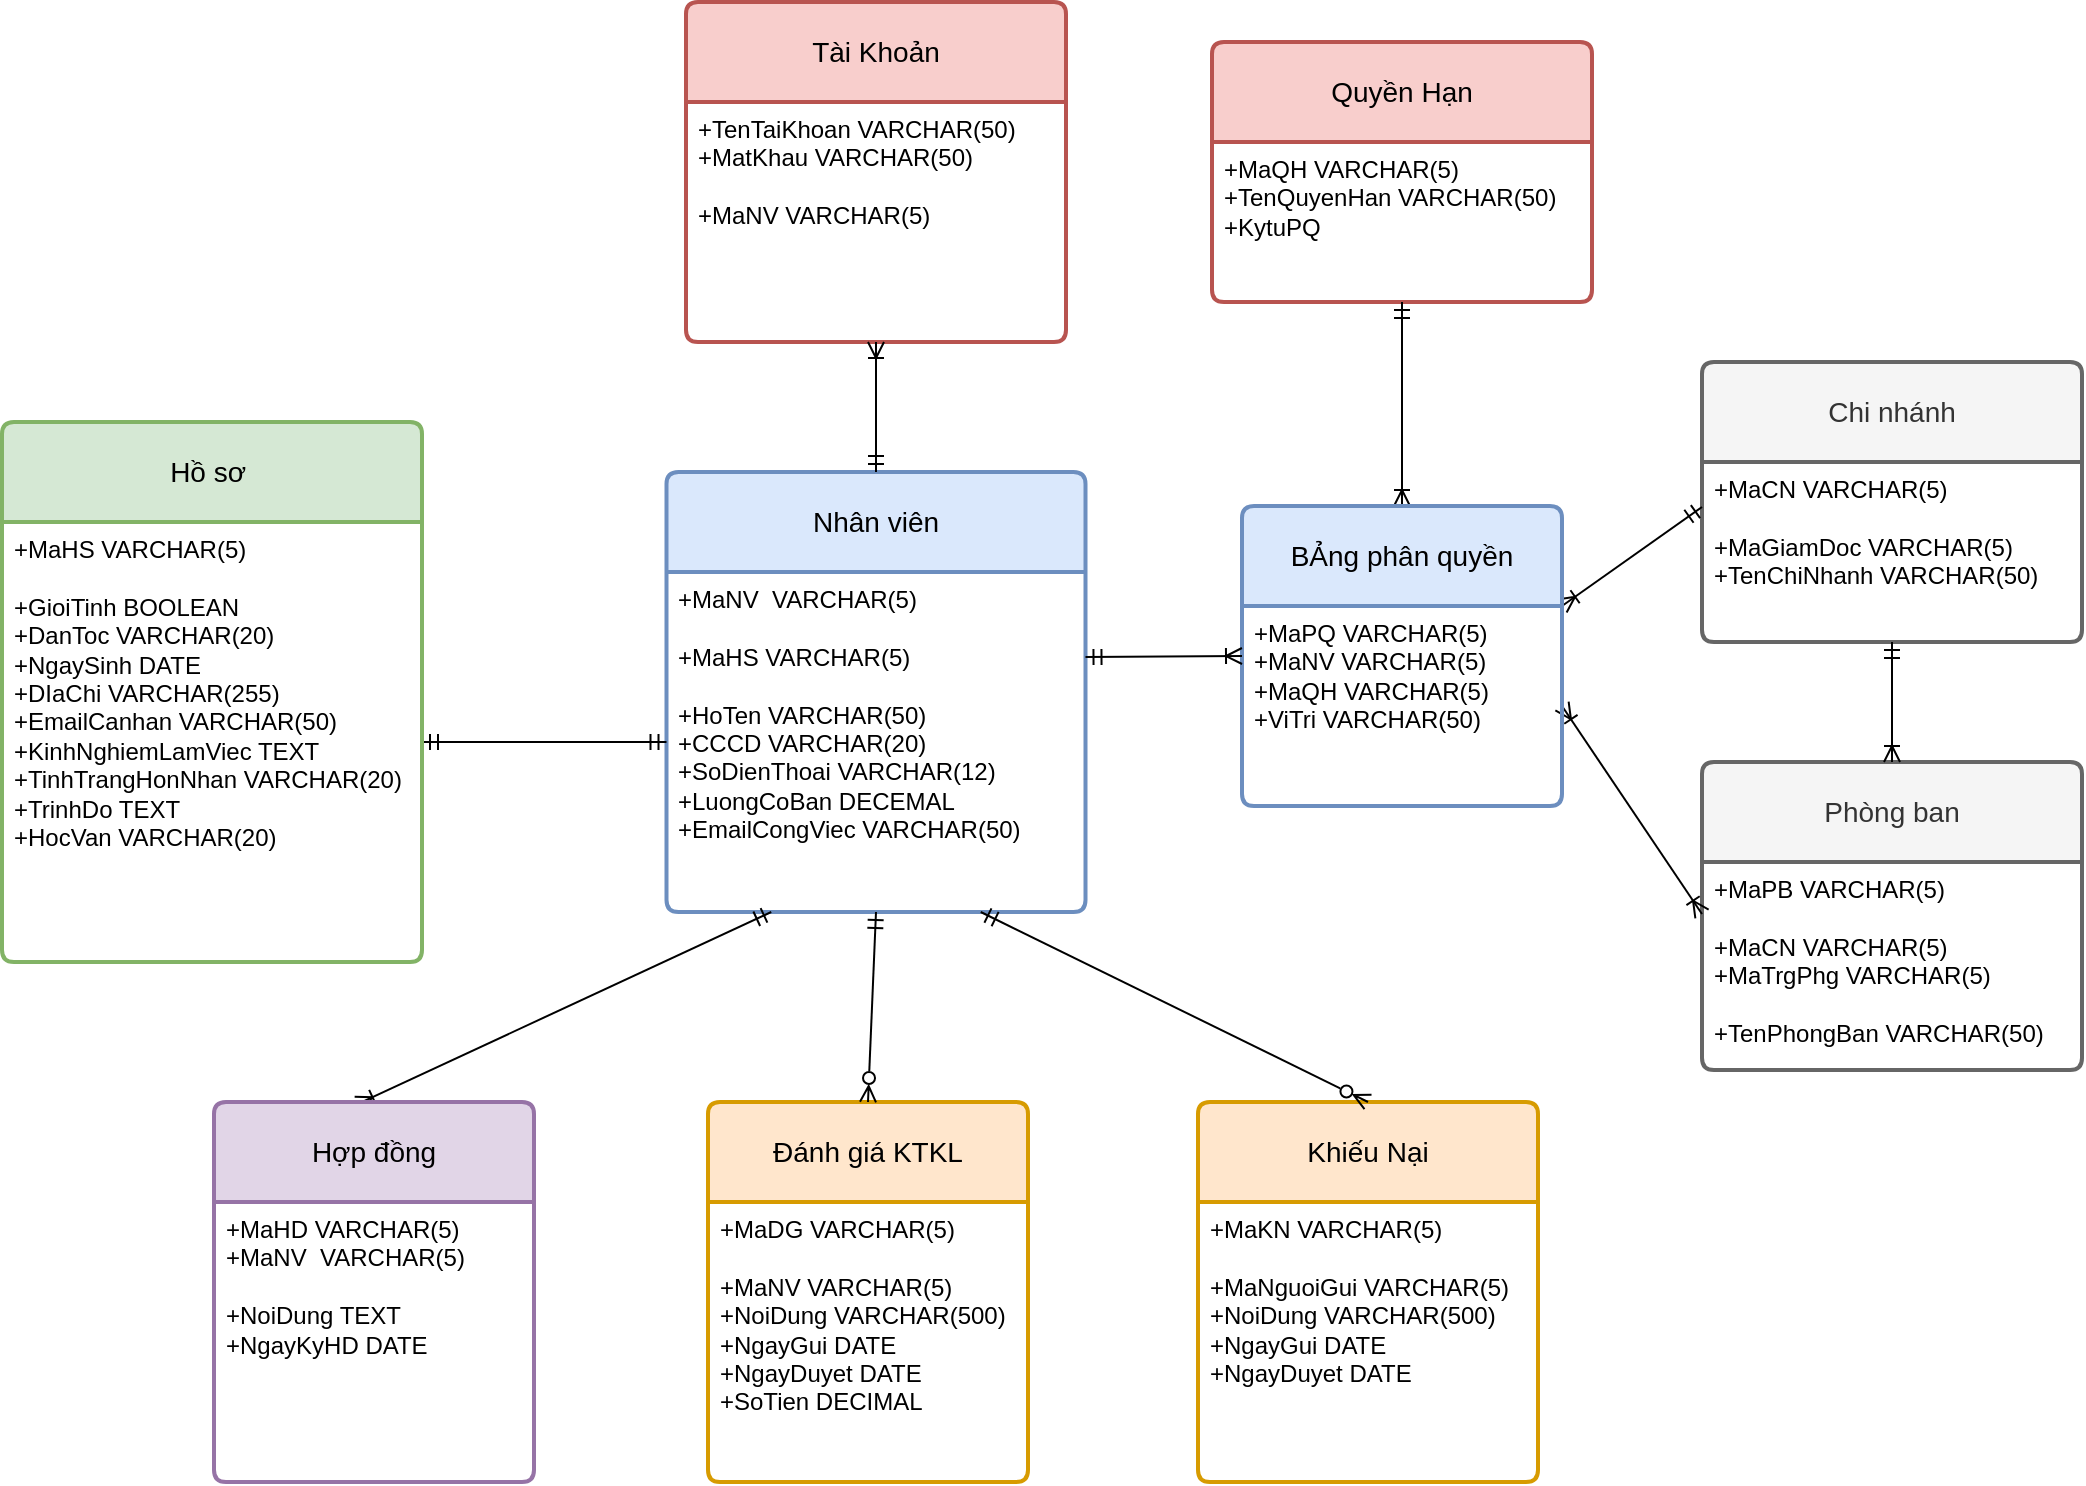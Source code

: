 <mxfile version="22.1.2" type="github">
  <diagram id="C5RBs43oDa-KdzZeNtuy" name="Page-1">
    <mxGraphModel dx="1400" dy="780" grid="1" gridSize="10" guides="1" tooltips="1" connect="1" arrows="1" fold="1" page="1" pageScale="1" pageWidth="1654" pageHeight="1169" math="0" shadow="0">
      <root>
        <mxCell id="WIyWlLk6GJQsqaUBKTNV-0" />
        <mxCell id="WIyWlLk6GJQsqaUBKTNV-1" parent="WIyWlLk6GJQsqaUBKTNV-0" />
        <mxCell id="ZNPZ2HFQagIpgvbCFuVt-0" value="Tài Khoản" style="swimlane;childLayout=stackLayout;horizontal=1;startSize=50;horizontalStack=0;rounded=1;fontSize=14;fontStyle=0;strokeWidth=2;resizeParent=0;resizeLast=1;shadow=0;dashed=0;align=center;arcSize=4;whiteSpace=wrap;html=1;fillColor=#f8cecc;strokeColor=#b85450;" parent="WIyWlLk6GJQsqaUBKTNV-1" vertex="1">
          <mxGeometry x="742" y="200" width="190" height="170" as="geometry" />
        </mxCell>
        <mxCell id="ZNPZ2HFQagIpgvbCFuVt-1" value="+TenTaiKhoan VARCHAR(50)&lt;br&gt;+MatKhau VARCHAR(50)&lt;br&gt;&lt;br&gt;+MaNV VARCHAR(5)" style="align=left;strokeColor=none;fillColor=none;spacingLeft=4;fontSize=12;verticalAlign=top;resizable=0;rotatable=0;part=1;html=1;" parent="ZNPZ2HFQagIpgvbCFuVt-0" vertex="1">
          <mxGeometry y="50" width="190" height="120" as="geometry" />
        </mxCell>
        <mxCell id="ZNPZ2HFQagIpgvbCFuVt-3" value="Quyền Hạn" style="swimlane;childLayout=stackLayout;horizontal=1;startSize=50;horizontalStack=0;rounded=1;fontSize=14;fontStyle=0;strokeWidth=2;resizeParent=0;resizeLast=1;shadow=0;dashed=0;align=center;arcSize=4;whiteSpace=wrap;html=1;fillColor=#f8cecc;strokeColor=#b85450;" parent="WIyWlLk6GJQsqaUBKTNV-1" vertex="1">
          <mxGeometry x="1005" y="220" width="190" height="130" as="geometry" />
        </mxCell>
        <mxCell id="ZNPZ2HFQagIpgvbCFuVt-4" value="+MaQH VARCHAR(5)&lt;br&gt;+TenQuyenHan VARCHAR(50)&lt;br&gt;+KytuPQ" style="align=left;strokeColor=none;fillColor=none;spacingLeft=4;fontSize=12;verticalAlign=top;resizable=0;rotatable=0;part=1;html=1;" parent="ZNPZ2HFQagIpgvbCFuVt-3" vertex="1">
          <mxGeometry y="50" width="190" height="80" as="geometry" />
        </mxCell>
        <mxCell id="ZNPZ2HFQagIpgvbCFuVt-6" value="" style="fontSize=12;html=1;endArrow=ERoneToMany;startArrow=ERmandOne;rounded=0;exitX=0.5;exitY=1;exitDx=0;exitDy=0;entryX=0.5;entryY=0;entryDx=0;entryDy=0;" parent="WIyWlLk6GJQsqaUBKTNV-1" source="ZNPZ2HFQagIpgvbCFuVt-4" target="vgs33g2SCVEM4h5miIkI-0" edge="1">
          <mxGeometry width="100" height="100" relative="1" as="geometry">
            <mxPoint x="622" y="260" as="sourcePoint" />
            <mxPoint x="740" y="230" as="targetPoint" />
          </mxGeometry>
        </mxCell>
        <mxCell id="ZNPZ2HFQagIpgvbCFuVt-7" value="Nhân viên" style="swimlane;childLayout=stackLayout;horizontal=1;startSize=50;horizontalStack=0;rounded=1;fontSize=14;fontStyle=0;strokeWidth=2;resizeParent=0;resizeLast=1;shadow=0;dashed=0;align=center;arcSize=4;whiteSpace=wrap;html=1;fillColor=#dae8fc;strokeColor=#6c8ebf;" parent="WIyWlLk6GJQsqaUBKTNV-1" vertex="1">
          <mxGeometry x="732.25" y="435" width="209.5" height="220" as="geometry">
            <mxRectangle x="95" y="345" width="100" height="50" as="alternateBounds" />
          </mxGeometry>
        </mxCell>
        <mxCell id="ZNPZ2HFQagIpgvbCFuVt-8" value="+MaNV&amp;nbsp; VARCHAR(5)&lt;br&gt;&lt;br&gt;+MaHS VARCHAR(5)&lt;br&gt;&lt;br&gt;+HoTen VARCHAR(50)&lt;br&gt;+CCCD VARCHAR(20)&lt;br&gt;+SoDienThoai VARCHAR(12)&lt;br style=&quot;border-color: var(--border-color);&quot;&gt;+LuongCoBan DECEMAL&lt;br style=&quot;border-color: var(--border-color);&quot;&gt;+EmailCongViec VARCHAR(50)" style="align=left;strokeColor=none;fillColor=none;spacingLeft=4;fontSize=12;verticalAlign=top;resizable=0;rotatable=0;part=1;html=1;" parent="ZNPZ2HFQagIpgvbCFuVt-7" vertex="1">
          <mxGeometry y="50" width="209.5" height="170" as="geometry" />
        </mxCell>
        <mxCell id="ZNPZ2HFQagIpgvbCFuVt-9" value="Phòng ban" style="swimlane;childLayout=stackLayout;horizontal=1;startSize=50;horizontalStack=0;rounded=1;fontSize=14;fontStyle=0;strokeWidth=2;resizeParent=0;resizeLast=1;shadow=0;dashed=0;align=center;arcSize=4;whiteSpace=wrap;html=1;fillColor=#f5f5f5;strokeColor=#666666;fontColor=#333333;" parent="WIyWlLk6GJQsqaUBKTNV-1" vertex="1">
          <mxGeometry x="1250" y="580" width="190" height="154" as="geometry" />
        </mxCell>
        <mxCell id="ZNPZ2HFQagIpgvbCFuVt-10" value="+MaPB VARCHAR(5)&lt;br&gt;&lt;br&gt;+MaCN VARCHAR(5)&lt;br&gt;+MaTrgPhg VARCHAR(5)&lt;br&gt;&lt;br&gt;+TenPhongBan VARCHAR(50)" style="align=left;strokeColor=none;fillColor=none;spacingLeft=4;fontSize=12;verticalAlign=top;resizable=0;rotatable=0;part=1;html=1;" parent="ZNPZ2HFQagIpgvbCFuVt-9" vertex="1">
          <mxGeometry y="50" width="190" height="104" as="geometry" />
        </mxCell>
        <mxCell id="ZNPZ2HFQagIpgvbCFuVt-11" value="Chi nhánh" style="swimlane;childLayout=stackLayout;horizontal=1;startSize=50;horizontalStack=0;rounded=1;fontSize=14;fontStyle=0;strokeWidth=2;resizeParent=0;resizeLast=1;shadow=0;dashed=0;align=center;arcSize=4;whiteSpace=wrap;html=1;fillColor=#f5f5f5;strokeColor=#666666;fontColor=#333333;" parent="WIyWlLk6GJQsqaUBKTNV-1" vertex="1">
          <mxGeometry x="1250" y="380" width="190" height="140" as="geometry" />
        </mxCell>
        <mxCell id="ZNPZ2HFQagIpgvbCFuVt-12" value="+MaCN VARCHAR(5)&lt;br&gt;&lt;br&gt;+MaGiamDoc VARCHAR(5)&lt;br&gt;+TenChiNhanh VARCHAR(50)" style="align=left;strokeColor=none;fillColor=none;spacingLeft=4;fontSize=12;verticalAlign=top;resizable=0;rotatable=0;part=1;html=1;" parent="ZNPZ2HFQagIpgvbCFuVt-11" vertex="1">
          <mxGeometry y="50" width="190" height="90" as="geometry" />
        </mxCell>
        <mxCell id="ZNPZ2HFQagIpgvbCFuVt-17" value="Đánh giá KTKL" style="swimlane;childLayout=stackLayout;horizontal=1;startSize=50;horizontalStack=0;rounded=1;fontSize=14;fontStyle=0;strokeWidth=2;resizeParent=0;resizeLast=1;shadow=0;dashed=0;align=center;arcSize=4;whiteSpace=wrap;html=1;fillColor=#ffe6cc;strokeColor=#d79b00;" parent="WIyWlLk6GJQsqaUBKTNV-1" vertex="1">
          <mxGeometry x="753" y="750" width="160" height="190" as="geometry" />
        </mxCell>
        <mxCell id="ZNPZ2HFQagIpgvbCFuVt-18" value="+MaDG VARCHAR(5)&lt;br&gt;&lt;br&gt;+MaNV VARCHAR(5)&lt;br&gt;+NoiDung VARCHAR(500)&lt;br&gt;+NgayGui DATE&lt;br&gt;+NgayDuyet DATE&lt;br&gt;+SoTien DECIMAL" style="align=left;strokeColor=none;fillColor=none;spacingLeft=4;fontSize=12;verticalAlign=top;resizable=0;rotatable=0;part=1;html=1;" parent="ZNPZ2HFQagIpgvbCFuVt-17" vertex="1">
          <mxGeometry y="50" width="160" height="140" as="geometry" />
        </mxCell>
        <mxCell id="ZNPZ2HFQagIpgvbCFuVt-19" value="Khiếu Nại" style="swimlane;childLayout=stackLayout;horizontal=1;startSize=50;horizontalStack=0;rounded=1;fontSize=14;fontStyle=0;strokeWidth=2;resizeParent=0;resizeLast=1;shadow=0;dashed=0;align=center;arcSize=4;whiteSpace=wrap;html=1;fillColor=#ffe6cc;strokeColor=#d79b00;" parent="WIyWlLk6GJQsqaUBKTNV-1" vertex="1">
          <mxGeometry x="998" y="750" width="170" height="190" as="geometry" />
        </mxCell>
        <mxCell id="ZNPZ2HFQagIpgvbCFuVt-20" value="+MaKN VARCHAR(5)&lt;br&gt;&lt;br&gt;+MaNguoiGui VARCHAR(5)&lt;br&gt;+NoiDung VARCHAR(500)&lt;br&gt;+NgayGui DATE&lt;br&gt;+NgayDuyet DATE" style="align=left;strokeColor=none;fillColor=none;spacingLeft=4;fontSize=12;verticalAlign=top;resizable=0;rotatable=0;part=1;html=1;" parent="ZNPZ2HFQagIpgvbCFuVt-19" vertex="1">
          <mxGeometry y="50" width="170" height="140" as="geometry" />
        </mxCell>
        <mxCell id="ZNPZ2HFQagIpgvbCFuVt-22" value="" style="fontSize=12;html=1;endArrow=ERmandOne;startArrow=ERoneToMany;rounded=0;entryX=0.5;entryY=1;entryDx=0;entryDy=0;exitX=0.5;exitY=0;exitDx=0;exitDy=0;endFill=0;startFill=0;" parent="WIyWlLk6GJQsqaUBKTNV-1" source="ZNPZ2HFQagIpgvbCFuVt-9" target="ZNPZ2HFQagIpgvbCFuVt-12" edge="1">
          <mxGeometry width="100" height="100" relative="1" as="geometry">
            <mxPoint x="1160" y="590" as="sourcePoint" />
            <mxPoint x="1260" y="490" as="targetPoint" />
          </mxGeometry>
        </mxCell>
        <mxCell id="ZNPZ2HFQagIpgvbCFuVt-25" value="" style="fontSize=12;html=1;endArrow=ERoneToMany;startArrow=ERmandOne;rounded=0;entryX=0.5;entryY=1;entryDx=0;entryDy=0;exitX=0.5;exitY=0;exitDx=0;exitDy=0;endFill=0;" parent="WIyWlLk6GJQsqaUBKTNV-1" source="ZNPZ2HFQagIpgvbCFuVt-7" target="ZNPZ2HFQagIpgvbCFuVt-1" edge="1">
          <mxGeometry width="100" height="100" relative="1" as="geometry">
            <mxPoint x="1122" y="580" as="sourcePoint" />
            <mxPoint x="1222" y="480" as="targetPoint" />
          </mxGeometry>
        </mxCell>
        <mxCell id="ZNPZ2HFQagIpgvbCFuVt-26" value="" style="fontSize=12;html=1;endArrow=ERoneToMany;startArrow=ERoneToMany;rounded=0;entryX=0;entryY=0.25;entryDx=0;entryDy=0;endFill=0;startFill=0;exitX=1;exitY=0.5;exitDx=0;exitDy=0;" parent="WIyWlLk6GJQsqaUBKTNV-1" source="vgs33g2SCVEM4h5miIkI-1" target="ZNPZ2HFQagIpgvbCFuVt-10" edge="1">
          <mxGeometry width="100" height="100" relative="1" as="geometry">
            <mxPoint x="1132" y="540" as="sourcePoint" />
            <mxPoint x="1232" y="440" as="targetPoint" />
          </mxGeometry>
        </mxCell>
        <mxCell id="ZNPZ2HFQagIpgvbCFuVt-28" style="rounded=0;orthogonalLoop=1;jettySize=auto;html=1;exitX=0.5;exitY=1;exitDx=0;exitDy=0;entryX=0.5;entryY=0;entryDx=0;entryDy=0;endArrow=ERzeroToMany;endFill=0;startArrow=ERmandOne;startFill=0;" parent="WIyWlLk6GJQsqaUBKTNV-1" source="ZNPZ2HFQagIpgvbCFuVt-8" target="ZNPZ2HFQagIpgvbCFuVt-17" edge="1">
          <mxGeometry relative="1" as="geometry" />
        </mxCell>
        <mxCell id="ZNPZ2HFQagIpgvbCFuVt-29" style="rounded=0;orthogonalLoop=1;jettySize=auto;html=1;exitX=0.75;exitY=1;exitDx=0;exitDy=0;entryX=0.5;entryY=0;entryDx=0;entryDy=0;endArrow=ERzeroToMany;endFill=0;startArrow=ERmandOne;startFill=0;" parent="WIyWlLk6GJQsqaUBKTNV-1" source="ZNPZ2HFQagIpgvbCFuVt-8" target="ZNPZ2HFQagIpgvbCFuVt-19" edge="1">
          <mxGeometry relative="1" as="geometry">
            <mxPoint x="887" y="515" as="sourcePoint" />
            <mxPoint x="1022" y="670" as="targetPoint" />
          </mxGeometry>
        </mxCell>
        <mxCell id="BqgfRaDOW5Y-3ye9iHRW-14" style="rounded=0;orthogonalLoop=1;jettySize=auto;html=1;entryX=0;entryY=0.5;entryDx=0;entryDy=0;endArrow=ERmandOne;endFill=0;startArrow=ERmandOne;startFill=0;exitX=1;exitY=0.5;exitDx=0;exitDy=0;" parent="WIyWlLk6GJQsqaUBKTNV-1" source="BqgfRaDOW5Y-3ye9iHRW-6" target="ZNPZ2HFQagIpgvbCFuVt-8" edge="1">
          <mxGeometry relative="1" as="geometry" />
        </mxCell>
        <mxCell id="BqgfRaDOW5Y-3ye9iHRW-5" value="Hồ sơ&amp;nbsp;" style="swimlane;childLayout=stackLayout;horizontal=1;startSize=50;horizontalStack=0;rounded=1;fontSize=14;fontStyle=0;strokeWidth=2;resizeParent=0;resizeLast=1;shadow=0;dashed=0;align=center;arcSize=4;whiteSpace=wrap;html=1;fillColor=#d5e8d4;strokeColor=#82b366;" parent="WIyWlLk6GJQsqaUBKTNV-1" vertex="1">
          <mxGeometry x="400" y="410" width="210" height="270" as="geometry" />
        </mxCell>
        <mxCell id="BqgfRaDOW5Y-3ye9iHRW-6" value="+MaHS VARCHAR(5)&lt;br&gt;&lt;br style=&quot;border-color: var(--border-color);&quot;&gt;+GioiTinh BOOLEAN&lt;br style=&quot;border-color: var(--border-color);&quot;&gt;+DanToc VARCHAR(20)&lt;br style=&quot;border-color: var(--border-color);&quot;&gt;+NgaySinh DATE&lt;br style=&quot;border-color: var(--border-color);&quot;&gt;+DIaChi VARCHAR(255)&lt;br style=&quot;border-color: var(--border-color);&quot;&gt;+EmailCanhan VARCHAR(50)&lt;br&gt;+KinhNghiemLamViec TEXT&lt;br&gt;+TinhTrangHonNhan VARCHAR(20)&lt;br&gt;+TrinhDo TEXT&lt;br style=&quot;border-color: var(--border-color);&quot;&gt;+HocVan VARCHAR(20)" style="align=left;strokeColor=none;fillColor=none;spacingLeft=4;fontSize=12;verticalAlign=top;resizable=0;rotatable=0;part=1;html=1;" parent="BqgfRaDOW5Y-3ye9iHRW-5" vertex="1">
          <mxGeometry y="50" width="210" height="220" as="geometry" />
        </mxCell>
        <mxCell id="BqgfRaDOW5Y-3ye9iHRW-13" style="rounded=0;orthogonalLoop=1;jettySize=auto;html=1;entryX=0.25;entryY=1;entryDx=0;entryDy=0;endArrow=ERmandOne;endFill=0;startArrow=ERoneToMany;startFill=0;exitX=0.45;exitY=0.005;exitDx=0;exitDy=0;exitPerimeter=0;" parent="WIyWlLk6GJQsqaUBKTNV-1" source="BqgfRaDOW5Y-3ye9iHRW-9" target="ZNPZ2HFQagIpgvbCFuVt-8" edge="1">
          <mxGeometry relative="1" as="geometry" />
        </mxCell>
        <mxCell id="BqgfRaDOW5Y-3ye9iHRW-9" value="Hợp đồng" style="swimlane;childLayout=stackLayout;horizontal=1;startSize=50;horizontalStack=0;rounded=1;fontSize=14;fontStyle=0;strokeWidth=2;resizeParent=0;resizeLast=1;shadow=0;dashed=0;align=center;arcSize=4;whiteSpace=wrap;html=1;fillColor=#e1d5e7;strokeColor=#9673a6;" parent="WIyWlLk6GJQsqaUBKTNV-1" vertex="1">
          <mxGeometry x="506" y="750" width="160" height="190" as="geometry" />
        </mxCell>
        <mxCell id="BqgfRaDOW5Y-3ye9iHRW-10" value="+MaHD VARCHAR(5)&lt;br&gt;+MaNV&amp;nbsp; VARCHAR(5)&lt;br style=&quot;border-color: var(--border-color);&quot;&gt;&lt;br&gt;+NoiDung TEXT&lt;br&gt;+NgayKyHD DATE" style="align=left;strokeColor=none;fillColor=none;spacingLeft=4;fontSize=12;verticalAlign=top;resizable=0;rotatable=0;part=1;html=1;" parent="BqgfRaDOW5Y-3ye9iHRW-9" vertex="1">
          <mxGeometry y="50" width="160" height="140" as="geometry" />
        </mxCell>
        <mxCell id="BqgfRaDOW5Y-3ye9iHRW-17" style="rounded=0;orthogonalLoop=1;jettySize=auto;html=1;entryX=0;entryY=0.25;entryDx=0;entryDy=0;exitX=1;exitY=0;exitDx=0;exitDy=0;endArrow=ERmandOne;endFill=0;startArrow=ERoneToMany;startFill=0;" parent="WIyWlLk6GJQsqaUBKTNV-1" source="vgs33g2SCVEM4h5miIkI-1" target="ZNPZ2HFQagIpgvbCFuVt-12" edge="1">
          <mxGeometry relative="1" as="geometry" />
        </mxCell>
        <mxCell id="vgs33g2SCVEM4h5miIkI-0" value="BẢng phân quyền" style="swimlane;childLayout=stackLayout;horizontal=1;startSize=50;horizontalStack=0;rounded=1;fontSize=14;fontStyle=0;strokeWidth=2;resizeParent=0;resizeLast=1;shadow=0;dashed=0;align=center;arcSize=4;whiteSpace=wrap;html=1;fillColor=#dae8fc;strokeColor=#6c8ebf;" vertex="1" parent="WIyWlLk6GJQsqaUBKTNV-1">
          <mxGeometry x="1020" y="452" width="160" height="150" as="geometry" />
        </mxCell>
        <mxCell id="vgs33g2SCVEM4h5miIkI-1" value="+MaPQ VARCHAR(5)&lt;br style=&quot;border-color: var(--border-color);&quot;&gt;+MaNV VARCHAR(5)&lt;br style=&quot;border-color: var(--border-color);&quot;&gt;+MaQH VARCHAR(5)&lt;br style=&quot;border-color: var(--border-color);&quot;&gt;+ViTri VARCHAR(50)" style="align=left;strokeColor=none;fillColor=none;spacingLeft=4;fontSize=12;verticalAlign=top;resizable=0;rotatable=0;part=1;html=1;" vertex="1" parent="vgs33g2SCVEM4h5miIkI-0">
          <mxGeometry y="50" width="160" height="100" as="geometry" />
        </mxCell>
        <mxCell id="vgs33g2SCVEM4h5miIkI-3" value="" style="fontSize=12;html=1;endArrow=ERoneToMany;startArrow=ERmandOne;rounded=0;entryX=0;entryY=0.25;entryDx=0;entryDy=0;exitX=1;exitY=0.25;exitDx=0;exitDy=0;endFill=0;" edge="1" parent="WIyWlLk6GJQsqaUBKTNV-1" source="ZNPZ2HFQagIpgvbCFuVt-8" target="vgs33g2SCVEM4h5miIkI-1">
          <mxGeometry width="100" height="100" relative="1" as="geometry">
            <mxPoint x="847" y="420" as="sourcePoint" />
            <mxPoint x="715" y="360" as="targetPoint" />
          </mxGeometry>
        </mxCell>
      </root>
    </mxGraphModel>
  </diagram>
</mxfile>
